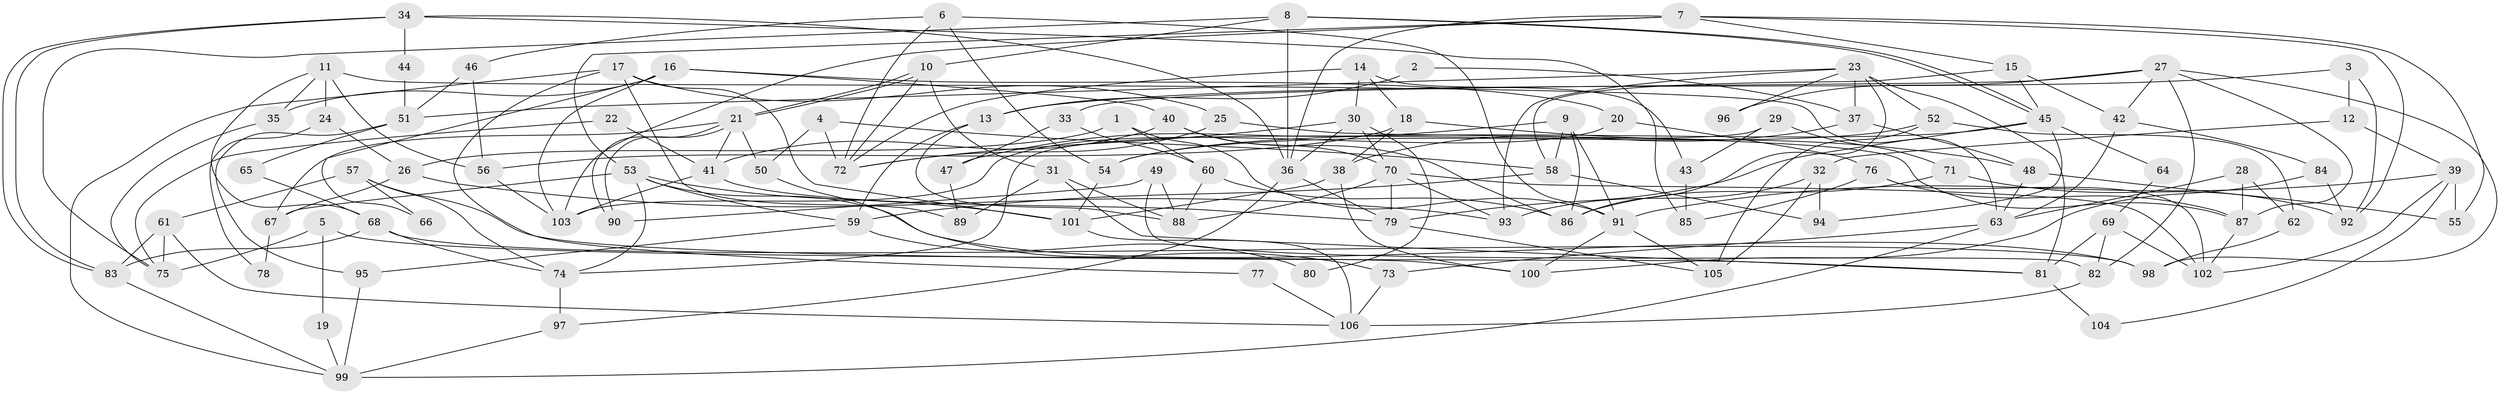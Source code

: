 // coarse degree distribution, {3: 0.17142857142857143, 2: 0.08571428571428572, 5: 0.22857142857142856, 4: 0.17142857142857143, 7: 0.14285714285714285, 8: 0.04285714285714286, 6: 0.14285714285714285, 10: 0.014285714285714285}
// Generated by graph-tools (version 1.1) at 2025/52/02/27/25 19:52:08]
// undirected, 106 vertices, 212 edges
graph export_dot {
graph [start="1"]
  node [color=gray90,style=filled];
  1;
  2;
  3;
  4;
  5;
  6;
  7;
  8;
  9;
  10;
  11;
  12;
  13;
  14;
  15;
  16;
  17;
  18;
  19;
  20;
  21;
  22;
  23;
  24;
  25;
  26;
  27;
  28;
  29;
  30;
  31;
  32;
  33;
  34;
  35;
  36;
  37;
  38;
  39;
  40;
  41;
  42;
  43;
  44;
  45;
  46;
  47;
  48;
  49;
  50;
  51;
  52;
  53;
  54;
  55;
  56;
  57;
  58;
  59;
  60;
  61;
  62;
  63;
  64;
  65;
  66;
  67;
  68;
  69;
  70;
  71;
  72;
  73;
  74;
  75;
  76;
  77;
  78;
  79;
  80;
  81;
  82;
  83;
  84;
  85;
  86;
  87;
  88;
  89;
  90;
  91;
  92;
  93;
  94;
  95;
  96;
  97;
  98;
  99;
  100;
  101;
  102;
  103;
  104;
  105;
  106;
  1 -- 26;
  1 -- 60;
  1 -- 91;
  2 -- 13;
  2 -- 37;
  3 -- 92;
  3 -- 12;
  3 -- 13;
  4 -- 58;
  4 -- 72;
  4 -- 50;
  5 -- 100;
  5 -- 75;
  5 -- 19;
  6 -- 46;
  6 -- 91;
  6 -- 54;
  6 -- 72;
  7 -- 36;
  7 -- 55;
  7 -- 15;
  7 -- 53;
  7 -- 92;
  7 -- 103;
  8 -- 36;
  8 -- 45;
  8 -- 45;
  8 -- 10;
  8 -- 75;
  9 -- 58;
  9 -- 86;
  9 -- 47;
  9 -- 91;
  10 -- 21;
  10 -- 21;
  10 -- 31;
  10 -- 72;
  11 -- 63;
  11 -- 56;
  11 -- 24;
  11 -- 35;
  11 -- 68;
  12 -- 39;
  12 -- 32;
  13 -- 88;
  13 -- 59;
  14 -- 72;
  14 -- 30;
  14 -- 18;
  14 -- 43;
  15 -- 42;
  15 -- 45;
  15 -- 58;
  16 -- 103;
  16 -- 40;
  16 -- 20;
  16 -- 35;
  16 -- 66;
  17 -- 25;
  17 -- 101;
  17 -- 77;
  17 -- 89;
  17 -- 99;
  18 -- 38;
  18 -- 48;
  18 -- 56;
  19 -- 99;
  20 -- 103;
  20 -- 76;
  21 -- 90;
  21 -- 90;
  21 -- 41;
  21 -- 50;
  21 -- 67;
  22 -- 41;
  22 -- 75;
  23 -- 52;
  23 -- 81;
  23 -- 37;
  23 -- 51;
  23 -- 86;
  23 -- 93;
  23 -- 96;
  24 -- 26;
  24 -- 78;
  25 -- 87;
  25 -- 72;
  26 -- 93;
  26 -- 67;
  27 -- 87;
  27 -- 98;
  27 -- 33;
  27 -- 42;
  27 -- 82;
  27 -- 96;
  28 -- 63;
  28 -- 62;
  28 -- 87;
  29 -- 74;
  29 -- 43;
  29 -- 71;
  30 -- 72;
  30 -- 36;
  30 -- 70;
  30 -- 80;
  31 -- 81;
  31 -- 88;
  31 -- 89;
  32 -- 93;
  32 -- 105;
  32 -- 94;
  33 -- 47;
  33 -- 60;
  34 -- 36;
  34 -- 83;
  34 -- 83;
  34 -- 44;
  34 -- 85;
  35 -- 75;
  36 -- 79;
  36 -- 97;
  37 -- 38;
  37 -- 48;
  38 -- 101;
  38 -- 100;
  39 -- 102;
  39 -- 91;
  39 -- 55;
  39 -- 104;
  40 -- 41;
  40 -- 70;
  40 -- 86;
  41 -- 79;
  41 -- 103;
  42 -- 63;
  42 -- 84;
  43 -- 85;
  44 -- 51;
  45 -- 54;
  45 -- 64;
  45 -- 79;
  45 -- 94;
  46 -- 51;
  46 -- 56;
  47 -- 89;
  48 -- 55;
  48 -- 63;
  49 -- 88;
  49 -- 82;
  49 -- 90;
  50 -- 73;
  51 -- 95;
  51 -- 65;
  52 -- 105;
  52 -- 54;
  52 -- 62;
  53 -- 59;
  53 -- 67;
  53 -- 74;
  53 -- 98;
  53 -- 101;
  54 -- 101;
  56 -- 103;
  57 -- 61;
  57 -- 74;
  57 -- 66;
  57 -- 81;
  58 -- 94;
  58 -- 59;
  59 -- 80;
  59 -- 95;
  60 -- 86;
  60 -- 88;
  61 -- 83;
  61 -- 75;
  61 -- 106;
  62 -- 98;
  63 -- 73;
  63 -- 99;
  64 -- 69;
  65 -- 68;
  67 -- 78;
  68 -- 83;
  68 -- 74;
  68 -- 98;
  69 -- 102;
  69 -- 82;
  69 -- 81;
  70 -- 88;
  70 -- 79;
  70 -- 93;
  70 -- 102;
  71 -- 86;
  71 -- 92;
  73 -- 106;
  74 -- 97;
  76 -- 102;
  76 -- 85;
  76 -- 87;
  77 -- 106;
  79 -- 105;
  81 -- 104;
  82 -- 106;
  83 -- 99;
  84 -- 92;
  84 -- 100;
  87 -- 102;
  91 -- 100;
  91 -- 105;
  95 -- 99;
  97 -- 99;
  101 -- 106;
}
